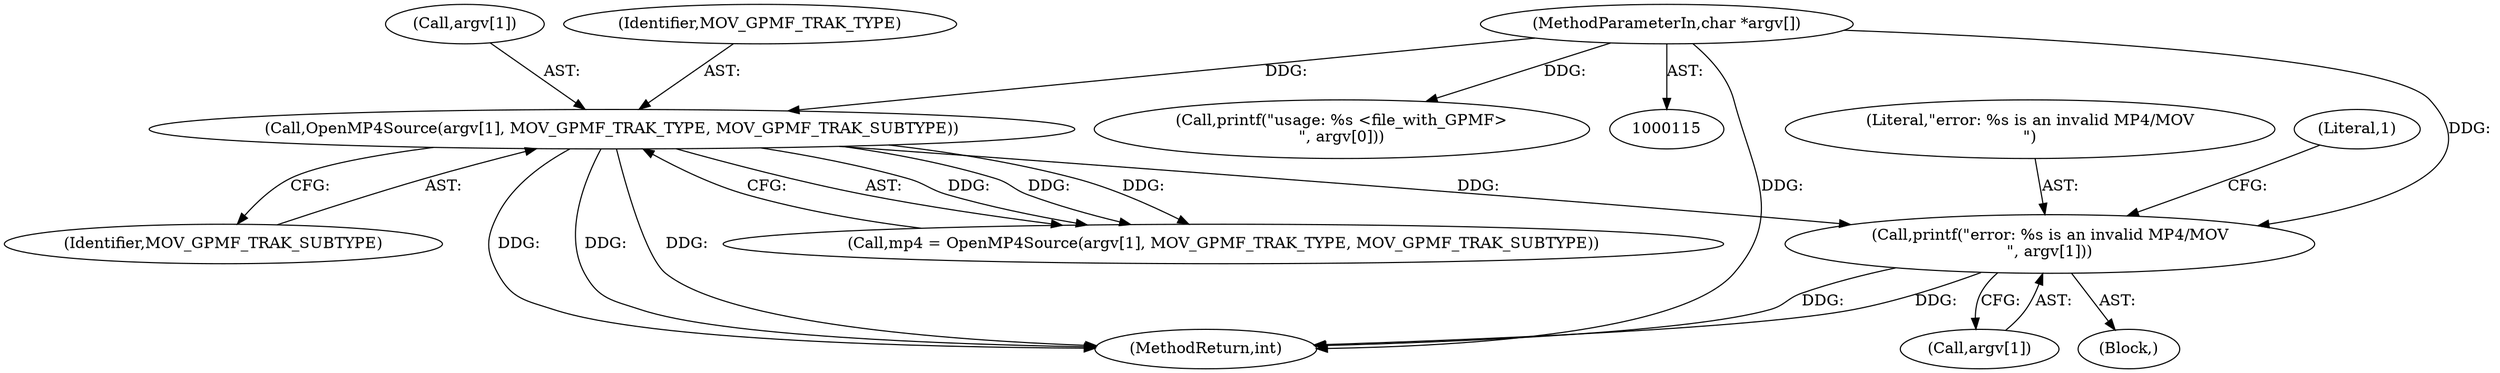 digraph "0_gpmf-parser_341f12cd5b97ab419e53853ca00176457c9f1681_0@pointer" {
"1000161" [label="(Call,printf(\"error: %s is an invalid MP4/MOV\n\", argv[1]))"];
"1000150" [label="(Call,OpenMP4Source(argv[1], MOV_GPMF_TRAK_TYPE, MOV_GPMF_TRAK_SUBTYPE))"];
"1000117" [label="(MethodParameterIn,char *argv[])"];
"1000163" [label="(Call,argv[1])"];
"1000161" [label="(Call,printf(\"error: %s is an invalid MP4/MOV\n\", argv[1]))"];
"1000155" [label="(Identifier,MOV_GPMF_TRAK_SUBTYPE)"];
"1000117" [label="(MethodParameterIn,char *argv[])"];
"1000154" [label="(Identifier,MOV_GPMF_TRAK_TYPE)"];
"1000160" [label="(Block,)"];
"1000162" [label="(Literal,\"error: %s is an invalid MP4/MOV\n\")"];
"1000150" [label="(Call,OpenMP4Source(argv[1], MOV_GPMF_TRAK_TYPE, MOV_GPMF_TRAK_SUBTYPE))"];
"1000168" [label="(Literal,1)"];
"1000697" [label="(MethodReturn,int)"];
"1000139" [label="(Call,printf(\"usage: %s <file_with_GPMF>\n\", argv[0]))"];
"1000151" [label="(Call,argv[1])"];
"1000148" [label="(Call,mp4 = OpenMP4Source(argv[1], MOV_GPMF_TRAK_TYPE, MOV_GPMF_TRAK_SUBTYPE))"];
"1000161" -> "1000160"  [label="AST: "];
"1000161" -> "1000163"  [label="CFG: "];
"1000162" -> "1000161"  [label="AST: "];
"1000163" -> "1000161"  [label="AST: "];
"1000168" -> "1000161"  [label="CFG: "];
"1000161" -> "1000697"  [label="DDG: "];
"1000161" -> "1000697"  [label="DDG: "];
"1000150" -> "1000161"  [label="DDG: "];
"1000117" -> "1000161"  [label="DDG: "];
"1000150" -> "1000148"  [label="AST: "];
"1000150" -> "1000155"  [label="CFG: "];
"1000151" -> "1000150"  [label="AST: "];
"1000154" -> "1000150"  [label="AST: "];
"1000155" -> "1000150"  [label="AST: "];
"1000148" -> "1000150"  [label="CFG: "];
"1000150" -> "1000697"  [label="DDG: "];
"1000150" -> "1000697"  [label="DDG: "];
"1000150" -> "1000697"  [label="DDG: "];
"1000150" -> "1000148"  [label="DDG: "];
"1000150" -> "1000148"  [label="DDG: "];
"1000150" -> "1000148"  [label="DDG: "];
"1000117" -> "1000150"  [label="DDG: "];
"1000117" -> "1000115"  [label="AST: "];
"1000117" -> "1000697"  [label="DDG: "];
"1000117" -> "1000139"  [label="DDG: "];
}
